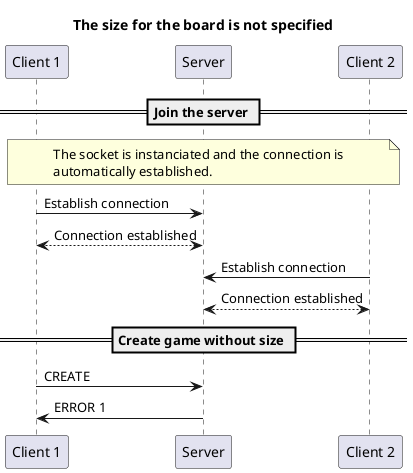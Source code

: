 @startuml

title "The size for the board is not specified"

participant "Client 1" as c1
participant "Server" as s
participant "Client 2" as c2

== Join the server ==

note over c1, c2
The socket is instanciated and the connection is
automatically established.
end note

c1->s : Establish connection
c1<-->s : Connection established

c2->s : Establish connection
c2<-->s : Connection established

== Create game without size ==

c1->s: CREATE
s->c1: ERROR 1



@enduml
